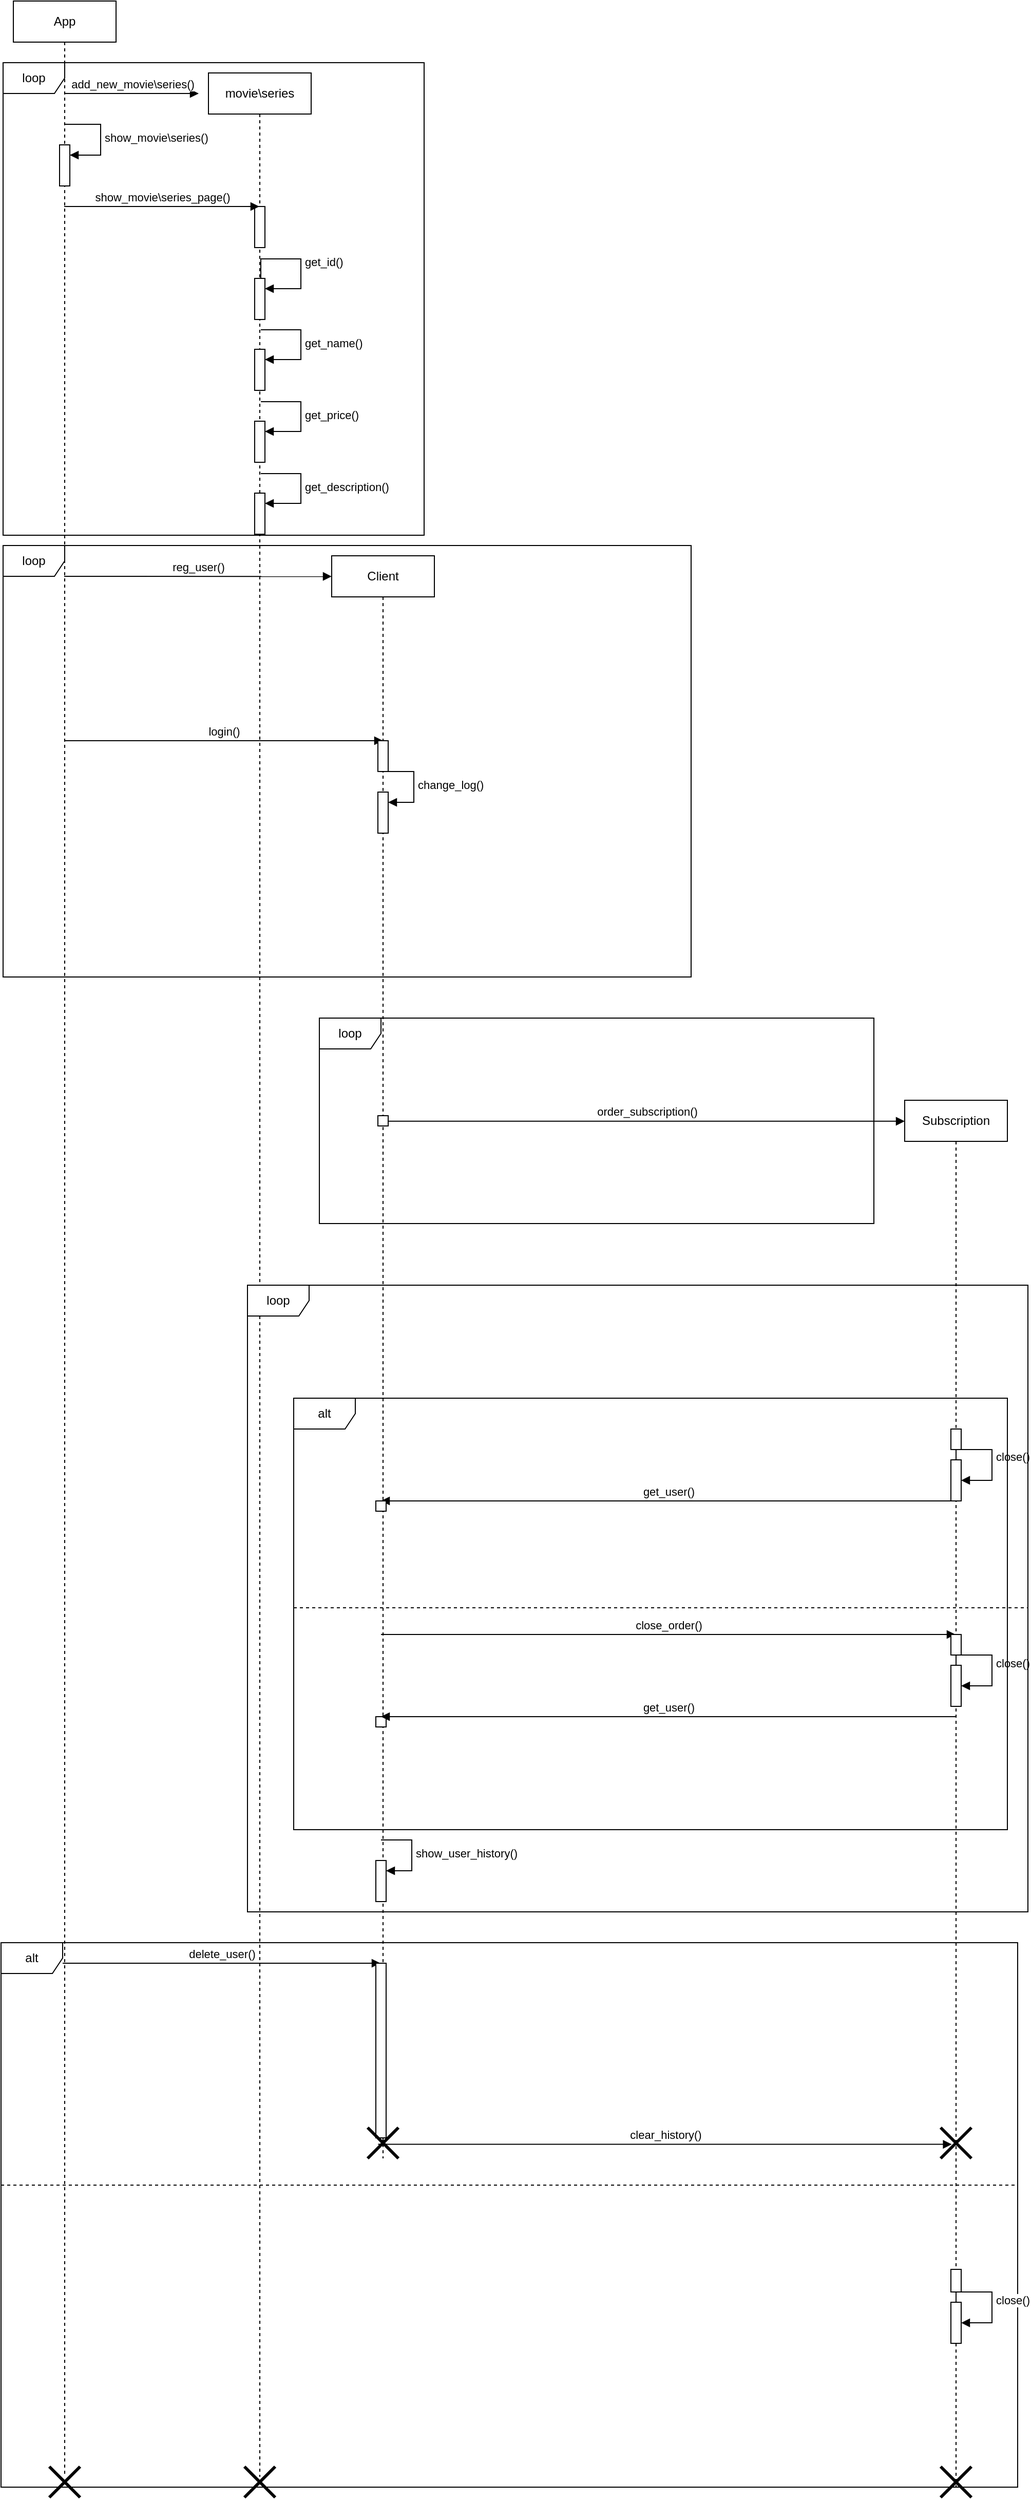 <mxfile version="21.8.2" type="github">
  <diagram name="Page-1" id="V5UDAG_Y_6yB8MbBszO8">
    <mxGraphModel dx="3059" dy="2180" grid="1" gridSize="10" guides="1" tooltips="1" connect="1" arrows="1" fold="1" page="1" pageScale="1" pageWidth="827" pageHeight="1169" math="0" shadow="0">
      <root>
        <mxCell id="0" />
        <mxCell id="1" parent="0" />
        <mxCell id="aTjQ74GMsCuNAbE0k95H-1" value="App" style="shape=umlLifeline;perimeter=lifelinePerimeter;whiteSpace=wrap;html=1;container=1;dropTarget=0;collapsible=0;recursiveResize=0;outlineConnect=0;portConstraint=eastwest;newEdgeStyle={&quot;curved&quot;:0,&quot;rounded&quot;:0};" vertex="1" parent="1">
          <mxGeometry x="-30" y="-320" width="100" height="2410" as="geometry" />
        </mxCell>
        <mxCell id="aTjQ74GMsCuNAbE0k95H-2" value="" style="html=1;points=[[0,0,0,0,5],[0,1,0,0,-5],[1,0,0,0,5],[1,1,0,0,-5]];perimeter=orthogonalPerimeter;outlineConnect=0;targetShapes=umlLifeline;portConstraint=eastwest;newEdgeStyle={&quot;curved&quot;:0,&quot;rounded&quot;:0};" vertex="1" parent="aTjQ74GMsCuNAbE0k95H-1">
          <mxGeometry x="45" y="140" width="10" height="40" as="geometry" />
        </mxCell>
        <mxCell id="aTjQ74GMsCuNAbE0k95H-3" value="" style="shape=umlDestroy;whiteSpace=wrap;html=1;strokeWidth=3;targetShapes=umlLifeline;" vertex="1" parent="aTjQ74GMsCuNAbE0k95H-1">
          <mxGeometry x="35" y="2400" width="30" height="30" as="geometry" />
        </mxCell>
        <mxCell id="aTjQ74GMsCuNAbE0k95H-4" value="movie\series" style="shape=umlLifeline;perimeter=lifelinePerimeter;whiteSpace=wrap;html=1;container=1;dropTarget=0;collapsible=0;recursiveResize=0;outlineConnect=0;portConstraint=eastwest;newEdgeStyle={&quot;curved&quot;:0,&quot;rounded&quot;:0};" vertex="1" parent="1">
          <mxGeometry x="160" y="-250" width="100" height="2340" as="geometry" />
        </mxCell>
        <mxCell id="aTjQ74GMsCuNAbE0k95H-5" value="" style="html=1;points=[[0,0,0,0,5],[0,1,0,0,-5],[1,0,0,0,5],[1,1,0,0,-5]];perimeter=orthogonalPerimeter;outlineConnect=0;targetShapes=umlLifeline;portConstraint=eastwest;newEdgeStyle={&quot;curved&quot;:0,&quot;rounded&quot;:0};" vertex="1" parent="aTjQ74GMsCuNAbE0k95H-4">
          <mxGeometry x="45" y="200" width="10" height="40" as="geometry" />
        </mxCell>
        <mxCell id="aTjQ74GMsCuNAbE0k95H-6" value="get_id()" style="html=1;align=left;spacingLeft=2;endArrow=block;rounded=0;edgeStyle=orthogonalEdgeStyle;curved=0;rounded=0;" edge="1" parent="aTjQ74GMsCuNAbE0k95H-4" target="aTjQ74GMsCuNAbE0k95H-5">
          <mxGeometry relative="1" as="geometry">
            <mxPoint x="51" y="200" as="sourcePoint" />
            <Array as="points">
              <mxPoint x="90" y="181" />
              <mxPoint x="90" y="210" />
            </Array>
          </mxGeometry>
        </mxCell>
        <mxCell id="aTjQ74GMsCuNAbE0k95H-7" value="" style="html=1;points=[[0,0,0,0,5],[0,1,0,0,-5],[1,0,0,0,5],[1,1,0,0,-5]];perimeter=orthogonalPerimeter;outlineConnect=0;targetShapes=umlLifeline;portConstraint=eastwest;newEdgeStyle={&quot;curved&quot;:0,&quot;rounded&quot;:0};" vertex="1" parent="aTjQ74GMsCuNAbE0k95H-4">
          <mxGeometry x="45" y="130" width="10" height="40" as="geometry" />
        </mxCell>
        <mxCell id="aTjQ74GMsCuNAbE0k95H-8" value="" style="html=1;points=[[0,0,0,0,5],[0,1,0,0,-5],[1,0,0,0,5],[1,1,0,0,-5]];perimeter=orthogonalPerimeter;outlineConnect=0;targetShapes=umlLifeline;portConstraint=eastwest;newEdgeStyle={&quot;curved&quot;:0,&quot;rounded&quot;:0};" vertex="1" parent="aTjQ74GMsCuNAbE0k95H-4">
          <mxGeometry x="45" y="269" width="10" height="40" as="geometry" />
        </mxCell>
        <mxCell id="aTjQ74GMsCuNAbE0k95H-9" value="get_name()" style="html=1;align=left;spacingLeft=2;endArrow=block;rounded=0;edgeStyle=orthogonalEdgeStyle;curved=0;rounded=0;exitX=0.51;exitY=0.115;exitDx=0;exitDy=0;exitPerimeter=0;" edge="1" parent="aTjQ74GMsCuNAbE0k95H-4" target="aTjQ74GMsCuNAbE0k95H-8">
          <mxGeometry relative="1" as="geometry">
            <mxPoint x="51" y="250" as="sourcePoint" />
            <Array as="points">
              <mxPoint x="90" y="250" />
              <mxPoint x="90" y="279" />
            </Array>
          </mxGeometry>
        </mxCell>
        <mxCell id="aTjQ74GMsCuNAbE0k95H-10" value="" style="html=1;points=[[0,0,0,0,5],[0,1,0,0,-5],[1,0,0,0,5],[1,1,0,0,-5]];perimeter=orthogonalPerimeter;outlineConnect=0;targetShapes=umlLifeline;portConstraint=eastwest;newEdgeStyle={&quot;curved&quot;:0,&quot;rounded&quot;:0};" vertex="1" parent="aTjQ74GMsCuNAbE0k95H-4">
          <mxGeometry x="45" y="339" width="10" height="40" as="geometry" />
        </mxCell>
        <mxCell id="aTjQ74GMsCuNAbE0k95H-11" value="get_price()" style="html=1;align=left;spacingLeft=2;endArrow=block;rounded=0;edgeStyle=orthogonalEdgeStyle;curved=0;rounded=0;exitX=0.51;exitY=0.115;exitDx=0;exitDy=0;exitPerimeter=0;" edge="1" parent="aTjQ74GMsCuNAbE0k95H-4" target="aTjQ74GMsCuNAbE0k95H-10">
          <mxGeometry relative="1" as="geometry">
            <mxPoint x="51" y="320" as="sourcePoint" />
            <Array as="points">
              <mxPoint x="90" y="320" />
              <mxPoint x="90" y="349" />
            </Array>
          </mxGeometry>
        </mxCell>
        <mxCell id="aTjQ74GMsCuNAbE0k95H-12" value="" style="html=1;points=[[0,0,0,0,5],[0,1,0,0,-5],[1,0,0,0,5],[1,1,0,0,-5]];perimeter=orthogonalPerimeter;outlineConnect=0;targetShapes=umlLifeline;portConstraint=eastwest;newEdgeStyle={&quot;curved&quot;:0,&quot;rounded&quot;:0};" vertex="1" parent="aTjQ74GMsCuNAbE0k95H-4">
          <mxGeometry x="45" y="409" width="10" height="40" as="geometry" />
        </mxCell>
        <mxCell id="aTjQ74GMsCuNAbE0k95H-13" value="get_description()" style="html=1;align=left;spacingLeft=2;endArrow=block;rounded=0;edgeStyle=orthogonalEdgeStyle;curved=0;rounded=0;exitX=0.51;exitY=0.115;exitDx=0;exitDy=0;exitPerimeter=0;" edge="1" parent="aTjQ74GMsCuNAbE0k95H-4" target="aTjQ74GMsCuNAbE0k95H-12">
          <mxGeometry relative="1" as="geometry">
            <mxPoint x="51" y="390" as="sourcePoint" />
            <Array as="points">
              <mxPoint x="90.0" y="390" />
              <mxPoint x="90.0" y="419" />
            </Array>
          </mxGeometry>
        </mxCell>
        <mxCell id="aTjQ74GMsCuNAbE0k95H-14" value="" style="shape=umlDestroy;whiteSpace=wrap;html=1;strokeWidth=3;targetShapes=umlLifeline;" vertex="1" parent="aTjQ74GMsCuNAbE0k95H-4">
          <mxGeometry x="35" y="2330" width="30" height="30" as="geometry" />
        </mxCell>
        <mxCell id="aTjQ74GMsCuNAbE0k95H-15" value="Client" style="shape=umlLifeline;perimeter=lifelinePerimeter;whiteSpace=wrap;html=1;container=1;dropTarget=0;collapsible=0;recursiveResize=0;outlineConnect=0;portConstraint=eastwest;newEdgeStyle={&quot;curved&quot;:0,&quot;rounded&quot;:0};" vertex="1" parent="1">
          <mxGeometry x="280" y="220" width="100" height="1560" as="geometry" />
        </mxCell>
        <mxCell id="aTjQ74GMsCuNAbE0k95H-19" value="show_user_history()" style="html=1;align=left;spacingLeft=2;endArrow=block;rounded=0;edgeStyle=orthogonalEdgeStyle;curved=0;rounded=0;" edge="1" parent="aTjQ74GMsCuNAbE0k95H-15">
          <mxGeometry relative="1" as="geometry">
            <mxPoint x="48" y="1250" as="sourcePoint" />
            <Array as="points">
              <mxPoint x="78" y="1280" />
            </Array>
            <mxPoint x="53" y="1280" as="targetPoint" />
          </mxGeometry>
        </mxCell>
        <mxCell id="aTjQ74GMsCuNAbE0k95H-20" value="" style="html=1;points=[[0,0,0,0,5],[0,1,0,0,-5],[1,0,0,0,5],[1,1,0,0,-5]];perimeter=orthogonalPerimeter;outlineConnect=0;targetShapes=umlLifeline;portConstraint=eastwest;newEdgeStyle={&quot;curved&quot;:0,&quot;rounded&quot;:0};" vertex="1" parent="aTjQ74GMsCuNAbE0k95H-15">
          <mxGeometry x="43" y="1270" width="10" height="40" as="geometry" />
        </mxCell>
        <mxCell id="aTjQ74GMsCuNAbE0k95H-21" value="" style="html=1;points=[[0,0,0,0,5],[0,1,0,0,-5],[1,0,0,0,5],[1,1,0,0,-5]];perimeter=orthogonalPerimeter;outlineConnect=0;targetShapes=umlLifeline;portConstraint=eastwest;newEdgeStyle={&quot;curved&quot;:0,&quot;rounded&quot;:0};" vertex="1" parent="aTjQ74GMsCuNAbE0k95H-15">
          <mxGeometry x="45" y="230" width="10" height="40" as="geometry" />
        </mxCell>
        <mxCell id="aTjQ74GMsCuNAbE0k95H-22" value="change_log()" style="html=1;align=left;spacingLeft=2;endArrow=block;rounded=0;edgeStyle=orthogonalEdgeStyle;curved=0;rounded=0;" edge="1" parent="aTjQ74GMsCuNAbE0k95H-15" target="aTjQ74GMsCuNAbE0k95H-21">
          <mxGeometry relative="1" as="geometry">
            <mxPoint x="50" y="210" as="sourcePoint" />
            <Array as="points">
              <mxPoint x="80" y="240" />
            </Array>
          </mxGeometry>
        </mxCell>
        <mxCell id="aTjQ74GMsCuNAbE0k95H-23" value="" style="html=1;points=[[0,0,0,0,5],[0,1,0,0,-5],[1,0,0,0,5],[1,1,0,0,-5]];perimeter=orthogonalPerimeter;outlineConnect=0;targetShapes=umlLifeline;portConstraint=eastwest;newEdgeStyle={&quot;curved&quot;:0,&quot;rounded&quot;:0};" vertex="1" parent="aTjQ74GMsCuNAbE0k95H-15">
          <mxGeometry x="43" y="1130" width="10" height="10" as="geometry" />
        </mxCell>
        <mxCell id="aTjQ74GMsCuNAbE0k95H-29" value="Subscription" style="shape=umlLifeline;perimeter=lifelinePerimeter;whiteSpace=wrap;html=1;container=1;dropTarget=0;collapsible=0;recursiveResize=0;outlineConnect=0;portConstraint=eastwest;newEdgeStyle={&quot;curved&quot;:0,&quot;rounded&quot;:0};" vertex="1" parent="1">
          <mxGeometry x="838" y="750" width="100" height="1350" as="geometry" />
        </mxCell>
        <mxCell id="aTjQ74GMsCuNAbE0k95H-30" value="close()" style="html=1;align=left;spacingLeft=2;endArrow=block;rounded=0;edgeStyle=orthogonalEdgeStyle;curved=0;rounded=0;" edge="1" parent="aTjQ74GMsCuNAbE0k95H-29">
          <mxGeometry relative="1" as="geometry">
            <mxPoint x="50" y="349.96" as="sourcePoint" />
            <Array as="points">
              <mxPoint x="50" y="339.96" />
              <mxPoint x="85" y="339.96" />
              <mxPoint x="85" y="369.96" />
            </Array>
            <mxPoint x="55" y="369.98" as="targetPoint" />
          </mxGeometry>
        </mxCell>
        <mxCell id="aTjQ74GMsCuNAbE0k95H-31" value="" style="html=1;points=[[0,0,0,0,5],[0,1,0,0,-5],[1,0,0,0,5],[1,1,0,0,-5]];perimeter=orthogonalPerimeter;outlineConnect=0;targetShapes=umlLifeline;portConstraint=eastwest;newEdgeStyle={&quot;curved&quot;:0,&quot;rounded&quot;:0};" vertex="1" parent="aTjQ74GMsCuNAbE0k95H-29">
          <mxGeometry x="45" y="350" width="10" height="40" as="geometry" />
        </mxCell>
        <mxCell id="aTjQ74GMsCuNAbE0k95H-32" value="close()" style="html=1;align=left;spacingLeft=2;endArrow=block;rounded=0;edgeStyle=orthogonalEdgeStyle;curved=0;rounded=0;" edge="1" parent="aTjQ74GMsCuNAbE0k95H-29" source="aTjQ74GMsCuNAbE0k95H-33" target="aTjQ74GMsCuNAbE0k95H-33">
          <mxGeometry relative="1" as="geometry">
            <mxPoint x="55" y="857.06" as="sourcePoint" />
            <Array as="points">
              <mxPoint x="50" y="539.98" />
              <mxPoint x="85" y="539.98" />
              <mxPoint x="85" y="569.98" />
            </Array>
            <mxPoint x="65" y="569.98" as="targetPoint" />
          </mxGeometry>
        </mxCell>
        <mxCell id="aTjQ74GMsCuNAbE0k95H-33" value="" style="html=1;points=[[0,0,0,0,5],[0,1,0,0,-5],[1,0,0,0,5],[1,1,0,0,-5]];perimeter=orthogonalPerimeter;outlineConnect=0;targetShapes=umlLifeline;portConstraint=eastwest;newEdgeStyle={&quot;curved&quot;:0,&quot;rounded&quot;:0};" vertex="1" parent="aTjQ74GMsCuNAbE0k95H-29">
          <mxGeometry x="45" y="549.98" width="10" height="40" as="geometry" />
        </mxCell>
        <mxCell id="aTjQ74GMsCuNAbE0k95H-47" value="add_new_movie\series()" style="html=1;verticalAlign=bottom;endArrow=block;curved=0;rounded=0;" edge="1" parent="1" source="aTjQ74GMsCuNAbE0k95H-1">
          <mxGeometry width="80" relative="1" as="geometry">
            <mxPoint x="30" y="-230" as="sourcePoint" />
            <mxPoint x="150.5" y="-230" as="targetPoint" />
          </mxGeometry>
        </mxCell>
        <mxCell id="aTjQ74GMsCuNAbE0k95H-48" value="reg_user()" style="html=1;verticalAlign=bottom;endArrow=block;curved=0;rounded=0;entryX=0;entryY=0.067;entryDx=0;entryDy=0;entryPerimeter=0;" edge="1" parent="1">
          <mxGeometry width="80" relative="1" as="geometry">
            <mxPoint x="19.5" y="240" as="sourcePoint" />
            <mxPoint x="280" y="240.1" as="targetPoint" />
          </mxGeometry>
        </mxCell>
        <mxCell id="aTjQ74GMsCuNAbE0k95H-51" value="loop" style="shape=umlFrame;whiteSpace=wrap;html=1;pointerEvents=0;" vertex="1" parent="1">
          <mxGeometry x="-40" y="-260" width="410" height="460" as="geometry" />
        </mxCell>
        <mxCell id="aTjQ74GMsCuNAbE0k95H-52" value="order_subscription()" style="html=1;verticalAlign=bottom;endArrow=block;curved=0;rounded=0;entryX=0;entryY=0.017;entryDx=0;entryDy=0;entryPerimeter=0;" edge="1" parent="1" source="aTjQ74GMsCuNAbE0k95H-74">
          <mxGeometry width="80" relative="1" as="geometry">
            <mxPoint x="328" y="770" as="sourcePoint" />
            <mxPoint x="838" y="770.4" as="targetPoint" />
          </mxGeometry>
        </mxCell>
        <mxCell id="aTjQ74GMsCuNAbE0k95H-53" value="loop" style="shape=umlFrame;whiteSpace=wrap;html=1;pointerEvents=0;" vertex="1" parent="1">
          <mxGeometry x="268" y="670" width="540" height="200" as="geometry" />
        </mxCell>
        <mxCell id="aTjQ74GMsCuNAbE0k95H-54" value="loop" style="shape=umlFrame;whiteSpace=wrap;html=1;pointerEvents=0;" vertex="1" parent="1">
          <mxGeometry x="-40" y="210" width="670" height="420" as="geometry" />
        </mxCell>
        <mxCell id="aTjQ74GMsCuNAbE0k95H-61" value="loop" style="shape=umlFrame;whiteSpace=wrap;html=1;pointerEvents=0;" vertex="1" parent="1">
          <mxGeometry x="198" y="930" width="760" height="610" as="geometry" />
        </mxCell>
        <mxCell id="aTjQ74GMsCuNAbE0k95H-63" value="close_order()" style="html=1;verticalAlign=bottom;endArrow=block;curved=0;rounded=0;" edge="1" parent="1" target="aTjQ74GMsCuNAbE0k95H-29">
          <mxGeometry width="80" relative="1" as="geometry">
            <mxPoint x="328" y="1270" as="sourcePoint" />
            <mxPoint x="447.5" y="1270" as="targetPoint" />
          </mxGeometry>
        </mxCell>
        <mxCell id="aTjQ74GMsCuNAbE0k95H-64" value="alt" style="shape=umlFrame;whiteSpace=wrap;html=1;pointerEvents=0;" vertex="1" parent="1">
          <mxGeometry x="243" y="1040" width="695" height="420" as="geometry" />
        </mxCell>
        <mxCell id="aTjQ74GMsCuNAbE0k95H-65" value="" style="line;strokeWidth=1;fillColor=none;align=left;verticalAlign=middle;spacingTop=-1;spacingLeft=3;spacingRight=3;rotatable=0;labelPosition=right;points=[];portConstraint=eastwest;strokeColor=inherit;dashed=1;" vertex="1" parent="1">
          <mxGeometry x="243" y="1240" width="715" height="8" as="geometry" />
        </mxCell>
        <mxCell id="aTjQ74GMsCuNAbE0k95H-67" value="show_movie\series_page()" style="html=1;verticalAlign=bottom;endArrow=block;curved=0;rounded=0;" edge="1" parent="1" target="aTjQ74GMsCuNAbE0k95H-4">
          <mxGeometry width="80" relative="1" as="geometry">
            <mxPoint x="19.5" y="-120" as="sourcePoint" />
            <mxPoint x="130" y="-120" as="targetPoint" />
          </mxGeometry>
        </mxCell>
        <mxCell id="aTjQ74GMsCuNAbE0k95H-68" value="show_movie\series()" style="html=1;align=left;spacingLeft=2;endArrow=block;rounded=0;edgeStyle=orthogonalEdgeStyle;curved=0;rounded=0;" edge="1" parent="1" target="aTjQ74GMsCuNAbE0k95H-2">
          <mxGeometry relative="1" as="geometry">
            <mxPoint x="20" y="-200" as="sourcePoint" />
            <Array as="points">
              <mxPoint x="55" y="-170" />
            </Array>
          </mxGeometry>
        </mxCell>
        <mxCell id="aTjQ74GMsCuNAbE0k95H-76" value="login()" style="html=1;verticalAlign=bottom;endArrow=block;curved=0;rounded=0;" edge="1" parent="1">
          <mxGeometry width="80" relative="1" as="geometry">
            <mxPoint x="19.63" y="400" as="sourcePoint" />
            <mxPoint x="330" y="400" as="targetPoint" />
          </mxGeometry>
        </mxCell>
        <mxCell id="aTjQ74GMsCuNAbE0k95H-78" value="get_user()" style="html=1;verticalAlign=bottom;endArrow=block;curved=0;rounded=0;" edge="1" parent="1">
          <mxGeometry width="80" relative="1" as="geometry">
            <mxPoint x="888" y="1140" as="sourcePoint" />
            <mxPoint x="328" y="1140" as="targetPoint" />
          </mxGeometry>
        </mxCell>
        <mxCell id="aTjQ74GMsCuNAbE0k95H-79" value="get_user()" style="html=1;verticalAlign=bottom;endArrow=block;curved=0;rounded=0;exitX=0.5;exitY=0.775;exitDx=0;exitDy=0;exitPerimeter=0;" edge="1" parent="1">
          <mxGeometry width="80" relative="1" as="geometry">
            <mxPoint x="888" y="1350" as="sourcePoint" />
            <mxPoint x="328" y="1350" as="targetPoint" />
          </mxGeometry>
        </mxCell>
        <mxCell id="aTjQ74GMsCuNAbE0k95H-85" value="delete_user()" style="html=1;verticalAlign=bottom;endArrow=block;curved=0;rounded=0;" edge="1" parent="1">
          <mxGeometry width="80" relative="1" as="geometry">
            <mxPoint x="18" y="1590" as="sourcePoint" />
            <mxPoint x="327.5" y="1590" as="targetPoint" />
          </mxGeometry>
        </mxCell>
        <mxCell id="aTjQ74GMsCuNAbE0k95H-88" value="alt" style="shape=umlFrame;whiteSpace=wrap;html=1;pointerEvents=0;" vertex="1" parent="1">
          <mxGeometry x="-42" y="1570" width="990" height="530" as="geometry" />
        </mxCell>
        <mxCell id="aTjQ74GMsCuNAbE0k95H-89" value="" style="line;strokeWidth=1;fillColor=none;align=left;verticalAlign=middle;spacingTop=-1;spacingLeft=3;spacingRight=3;rotatable=0;labelPosition=right;points=[];portConstraint=eastwest;strokeColor=inherit;dashed=1;" vertex="1" parent="1">
          <mxGeometry x="-42" y="1802" width="990" height="8" as="geometry" />
        </mxCell>
        <mxCell id="aTjQ74GMsCuNAbE0k95H-90" value="clear_history()" style="html=1;verticalAlign=bottom;endArrow=block;curved=0;rounded=0;entryX=0.361;entryY=0.542;entryDx=0;entryDy=0;entryPerimeter=0;" edge="1" parent="1" target="aTjQ74GMsCuNAbE0k95H-91">
          <mxGeometry width="80" relative="1" as="geometry">
            <mxPoint x="325.167" y="1766.26" as="sourcePoint" />
            <mxPoint x="818" y="1760" as="targetPoint" />
          </mxGeometry>
        </mxCell>
        <mxCell id="aTjQ74GMsCuNAbE0k95H-91" value="" style="shape=umlDestroy;whiteSpace=wrap;html=1;strokeWidth=3;targetShapes=umlLifeline;" vertex="1" parent="1">
          <mxGeometry x="873" y="1750" width="30" height="30" as="geometry" />
        </mxCell>
        <mxCell id="aTjQ74GMsCuNAbE0k95H-92" value="close()" style="html=1;align=left;spacingLeft=2;endArrow=block;rounded=0;edgeStyle=orthogonalEdgeStyle;curved=0;rounded=0;" edge="1" parent="1" source="aTjQ74GMsCuNAbE0k95H-93" target="aTjQ74GMsCuNAbE0k95H-93">
          <mxGeometry relative="1" as="geometry">
            <mxPoint x="893" y="2227.11" as="sourcePoint" />
            <Array as="points">
              <mxPoint x="888" y="1910.03" />
              <mxPoint x="923" y="1910.03" />
              <mxPoint x="923" y="1940.03" />
            </Array>
            <mxPoint x="903" y="1940.03" as="targetPoint" />
          </mxGeometry>
        </mxCell>
        <mxCell id="aTjQ74GMsCuNAbE0k95H-93" value="" style="html=1;points=[[0,0,0,0,5],[0,1,0,0,-5],[1,0,0,0,5],[1,1,0,0,-5]];perimeter=orthogonalPerimeter;outlineConnect=0;targetShapes=umlLifeline;portConstraint=eastwest;newEdgeStyle={&quot;curved&quot;:0,&quot;rounded&quot;:0};" vertex="1" parent="1">
          <mxGeometry x="883" y="1920.03" width="10" height="40" as="geometry" />
        </mxCell>
        <mxCell id="aTjQ74GMsCuNAbE0k95H-97" value="" style="shape=umlDestroy;whiteSpace=wrap;html=1;strokeWidth=3;targetShapes=umlLifeline;" vertex="1" parent="1">
          <mxGeometry x="873" y="2080" width="30" height="30" as="geometry" />
        </mxCell>
        <mxCell id="aTjQ74GMsCuNAbE0k95H-100" value="" style="html=1;points=[[0,0,0,0,5],[0,1,0,0,-5],[1,0,0,0,5],[1,1,0,0,-5]];perimeter=orthogonalPerimeter;outlineConnect=0;targetShapes=umlLifeline;portConstraint=eastwest;newEdgeStyle={&quot;curved&quot;:0,&quot;rounded&quot;:0};" vertex="1" parent="1">
          <mxGeometry x="323" y="1590" width="10" height="170" as="geometry" />
        </mxCell>
        <mxCell id="aTjQ74GMsCuNAbE0k95H-102" value="" style="html=1;points=[[0,0,0,0,5],[0,1,0,0,-5],[1,0,0,0,5],[1,1,0,0,-5]];perimeter=orthogonalPerimeter;outlineConnect=0;targetShapes=umlLifeline;portConstraint=eastwest;newEdgeStyle={&quot;curved&quot;:0,&quot;rounded&quot;:0};" vertex="1" parent="1">
          <mxGeometry x="323" y="1140" width="10" height="10" as="geometry" />
        </mxCell>
        <mxCell id="aTjQ74GMsCuNAbE0k95H-103" value="" style="html=1;points=[[0,0,0,0,5],[0,1,0,0,-5],[1,0,0,0,5],[1,1,0,0,-5]];perimeter=orthogonalPerimeter;outlineConnect=0;targetShapes=umlLifeline;portConstraint=eastwest;newEdgeStyle={&quot;curved&quot;:0,&quot;rounded&quot;:0};" vertex="1" parent="1">
          <mxGeometry x="883" y="1270" width="10" height="20" as="geometry" />
        </mxCell>
        <mxCell id="aTjQ74GMsCuNAbE0k95H-104" value="" style="html=1;points=[[0,0,0,0,5],[0,1,0,0,-5],[1,0,0,0,5],[1,1,0,0,-5]];perimeter=orthogonalPerimeter;outlineConnect=0;targetShapes=umlLifeline;portConstraint=eastwest;newEdgeStyle={&quot;curved&quot;:0,&quot;rounded&quot;:0};" vertex="1" parent="1">
          <mxGeometry x="883" y="1070" width="10" height="20" as="geometry" />
        </mxCell>
        <mxCell id="aTjQ74GMsCuNAbE0k95H-105" value="" style="html=1;points=[[0,0,0,0,5],[0,1,0,0,-5],[1,0,0,0,5],[1,1,0,0,-5]];perimeter=orthogonalPerimeter;outlineConnect=0;targetShapes=umlLifeline;portConstraint=eastwest;newEdgeStyle={&quot;curved&quot;:0,&quot;rounded&quot;:0};" vertex="1" parent="1">
          <mxGeometry x="325" y="400" width="10" height="30" as="geometry" />
        </mxCell>
        <mxCell id="aTjQ74GMsCuNAbE0k95H-108" value="" style="html=1;points=[[0,0,0,0,5],[0,1,0,0,-5],[1,0,0,0,5],[1,1,0,0,-5]];perimeter=orthogonalPerimeter;outlineConnect=0;targetShapes=umlLifeline;portConstraint=eastwest;newEdgeStyle={&quot;curved&quot;:0,&quot;rounded&quot;:0};" vertex="1" parent="1">
          <mxGeometry x="883" y="1888" width="10" height="22" as="geometry" />
        </mxCell>
        <mxCell id="aTjQ74GMsCuNAbE0k95H-111" style="edgeStyle=orthogonalEdgeStyle;rounded=0;orthogonalLoop=1;jettySize=auto;html=1;curved=0;exitX=1;exitY=0;exitDx=0;exitDy=5;exitPerimeter=0;" edge="1" parent="1" source="aTjQ74GMsCuNAbE0k95H-74" target="aTjQ74GMsCuNAbE0k95H-74">
          <mxGeometry relative="1" as="geometry" />
        </mxCell>
        <mxCell id="aTjQ74GMsCuNAbE0k95H-112" value="" style="html=1;verticalAlign=bottom;endArrow=block;curved=0;rounded=0;entryX=0;entryY=0.017;entryDx=0;entryDy=0;entryPerimeter=0;" edge="1" parent="1" target="aTjQ74GMsCuNAbE0k95H-74">
          <mxGeometry width="80" relative="1" as="geometry">
            <mxPoint x="328" y="770" as="sourcePoint" />
            <mxPoint x="838" y="770.4" as="targetPoint" />
          </mxGeometry>
        </mxCell>
        <mxCell id="aTjQ74GMsCuNAbE0k95H-74" value="" style="html=1;points=[[0,0,0,0,5],[0,1,0,0,-5],[1,0,0,0,5],[1,1,0,0,-5]];perimeter=orthogonalPerimeter;outlineConnect=0;targetShapes=umlLifeline;portConstraint=eastwest;newEdgeStyle={&quot;curved&quot;:0,&quot;rounded&quot;:0};" vertex="1" parent="1">
          <mxGeometry x="325" y="765" width="10" height="10" as="geometry" />
        </mxCell>
        <mxCell id="aTjQ74GMsCuNAbE0k95H-98" value="" style="shape=umlDestroy;whiteSpace=wrap;html=1;strokeWidth=3;targetShapes=umlLifeline;" vertex="1" parent="1">
          <mxGeometry x="315" y="1750" width="30" height="30" as="geometry" />
        </mxCell>
      </root>
    </mxGraphModel>
  </diagram>
</mxfile>
